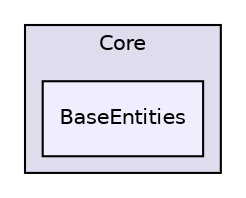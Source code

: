 digraph "D:/Projets/Final-Bomber/3 - FBLibrary/Core/BaseEntities" {
  compound=true
  node [ fontsize="10", fontname="Helvetica"];
  edge [ labelfontsize="10", labelfontname="Helvetica"];
  subgraph clusterdir_7ae1f15f2b5237b0417ef3a49d6da869 {
    graph [ bgcolor="#ddddee", pencolor="black", label="Core" fontname="Helvetica", fontsize="10", URL="dir_7ae1f15f2b5237b0417ef3a49d6da869.html"]
  dir_e05080d52f4d8e18f99186db14c8bfe0 [shape=box, label="BaseEntities", style="filled", fillcolor="#eeeeff", pencolor="black", URL="dir_e05080d52f4d8e18f99186db14c8bfe0.html"];
  }
}
